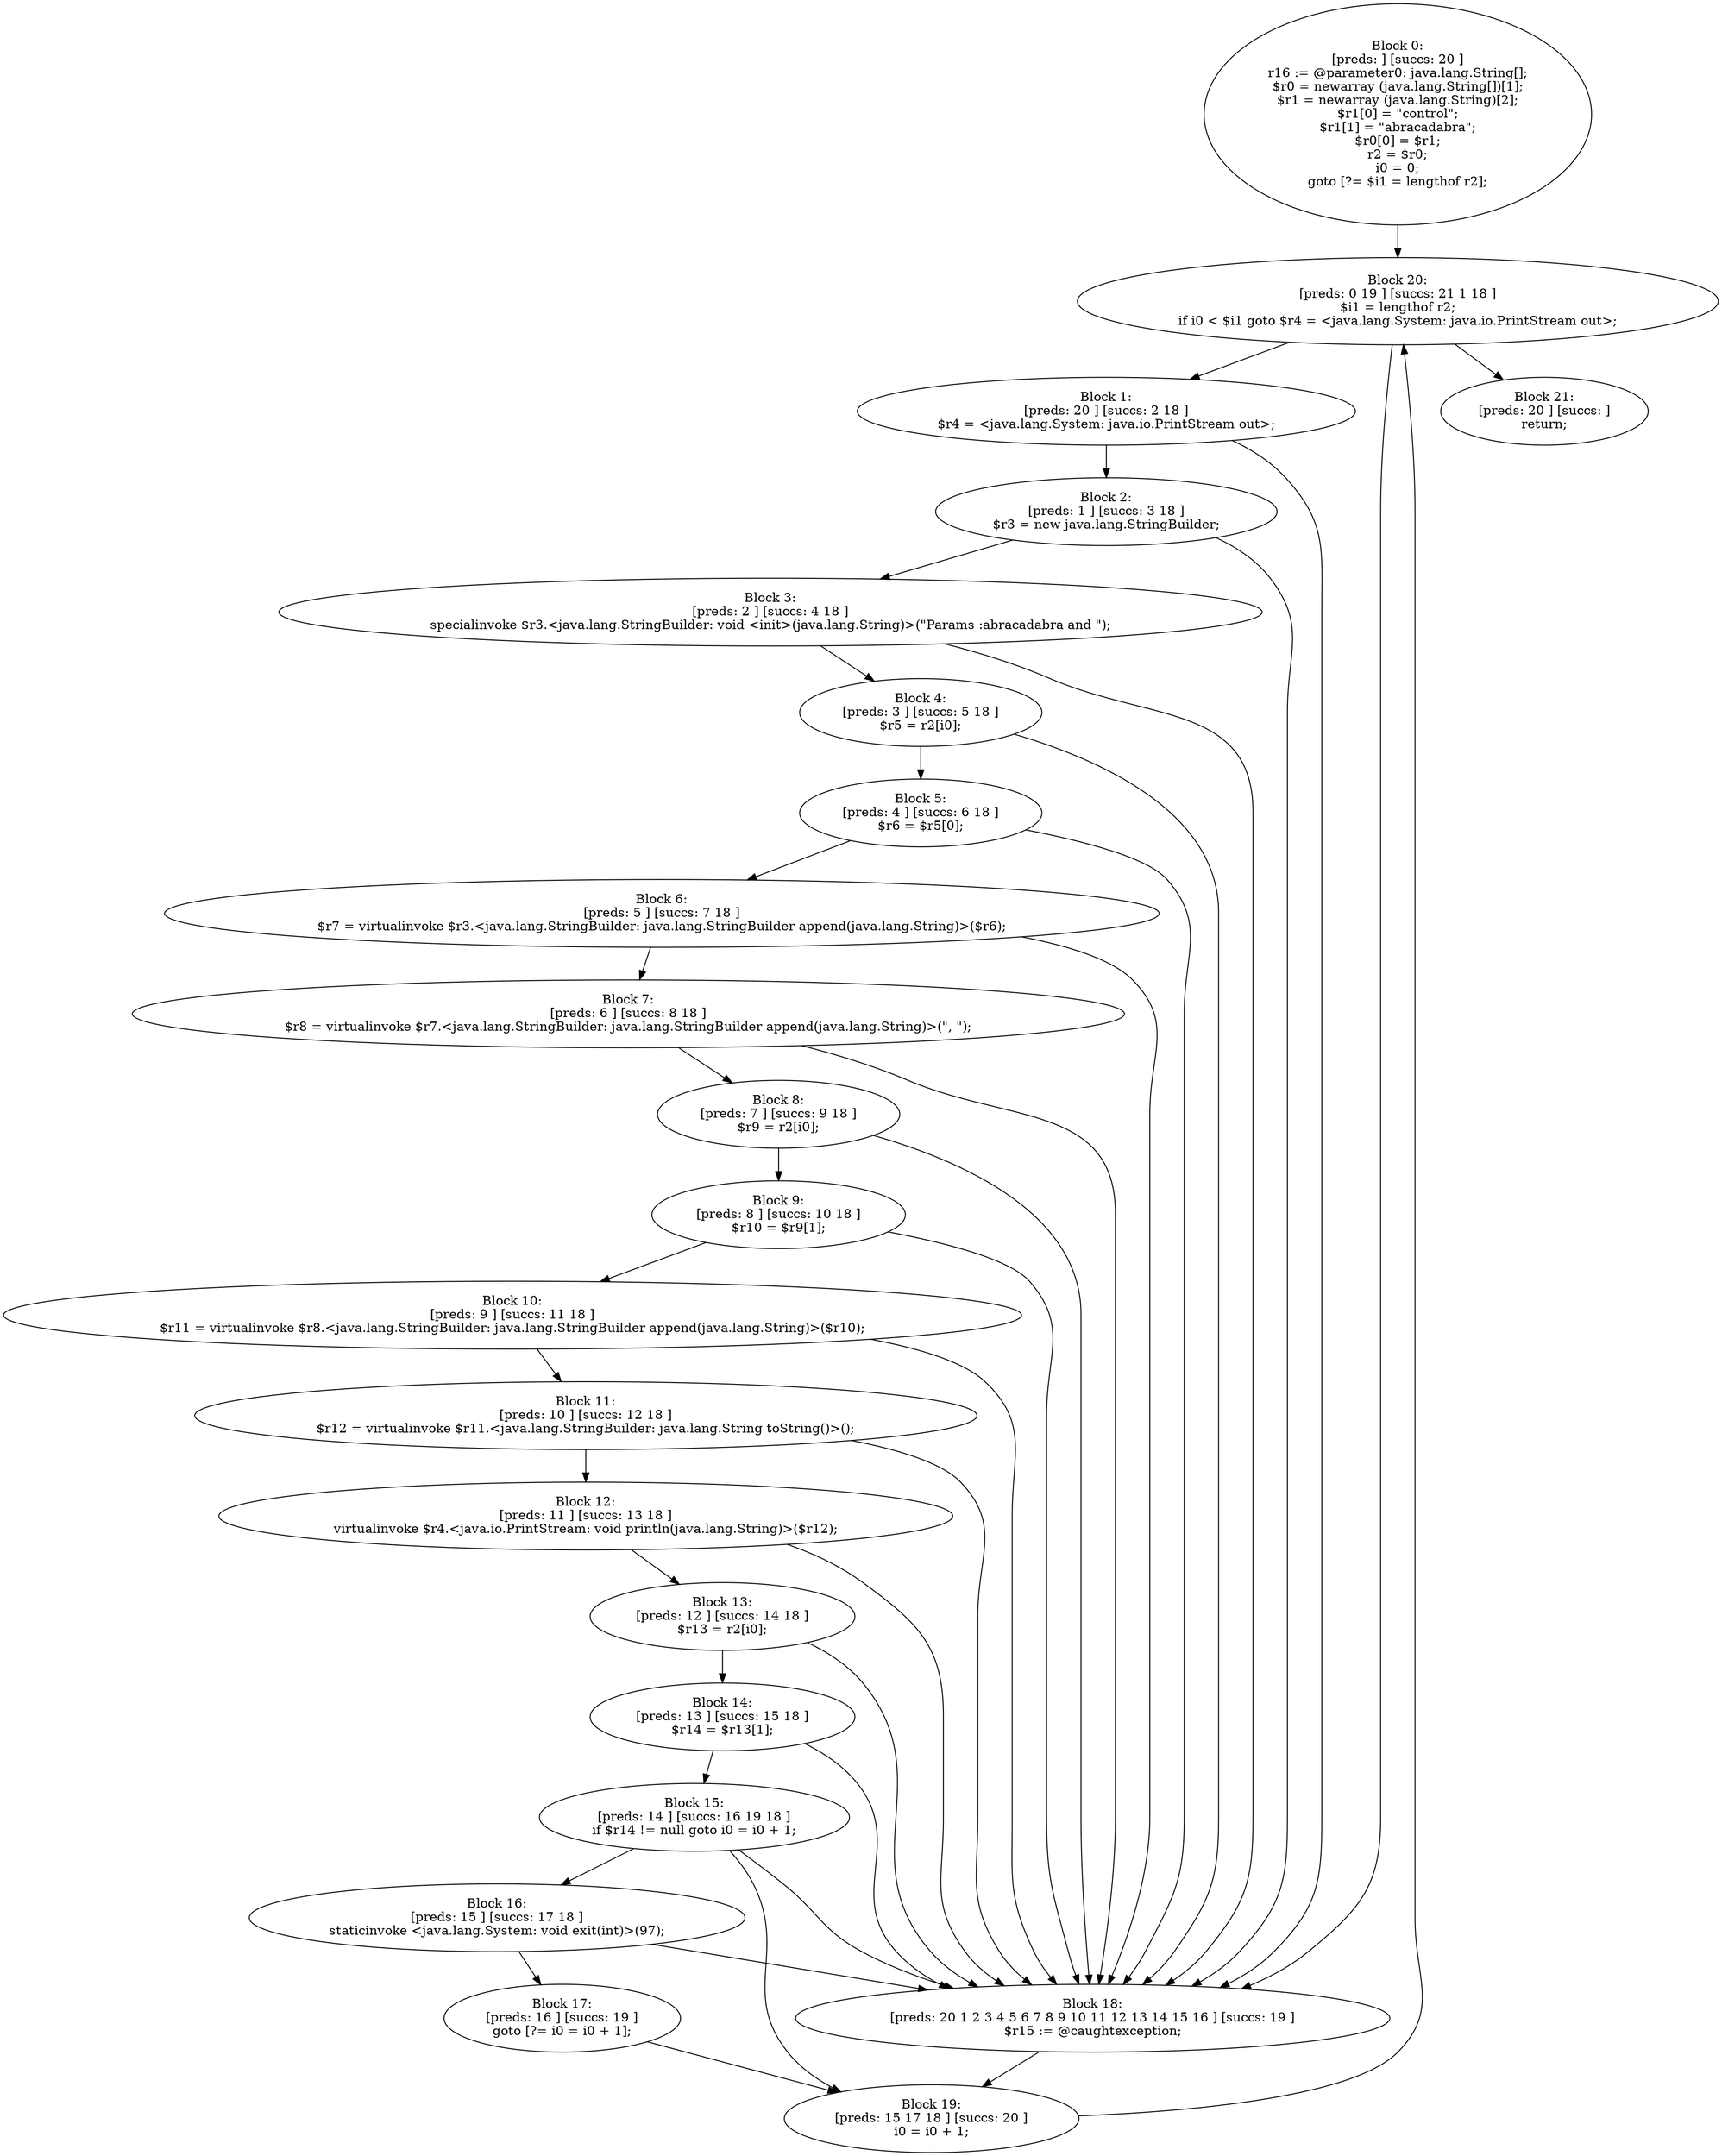 digraph "unitGraph" {
    "Block 0:
[preds: ] [succs: 20 ]
r16 := @parameter0: java.lang.String[];
$r0 = newarray (java.lang.String[])[1];
$r1 = newarray (java.lang.String)[2];
$r1[0] = \"control\";
$r1[1] = \"abracadabra\";
$r0[0] = $r1;
r2 = $r0;
i0 = 0;
goto [?= $i1 = lengthof r2];
"
    "Block 1:
[preds: 20 ] [succs: 2 18 ]
$r4 = <java.lang.System: java.io.PrintStream out>;
"
    "Block 2:
[preds: 1 ] [succs: 3 18 ]
$r3 = new java.lang.StringBuilder;
"
    "Block 3:
[preds: 2 ] [succs: 4 18 ]
specialinvoke $r3.<java.lang.StringBuilder: void <init>(java.lang.String)>(\"Params :abracadabra and \");
"
    "Block 4:
[preds: 3 ] [succs: 5 18 ]
$r5 = r2[i0];
"
    "Block 5:
[preds: 4 ] [succs: 6 18 ]
$r6 = $r5[0];
"
    "Block 6:
[preds: 5 ] [succs: 7 18 ]
$r7 = virtualinvoke $r3.<java.lang.StringBuilder: java.lang.StringBuilder append(java.lang.String)>($r6);
"
    "Block 7:
[preds: 6 ] [succs: 8 18 ]
$r8 = virtualinvoke $r7.<java.lang.StringBuilder: java.lang.StringBuilder append(java.lang.String)>(\", \");
"
    "Block 8:
[preds: 7 ] [succs: 9 18 ]
$r9 = r2[i0];
"
    "Block 9:
[preds: 8 ] [succs: 10 18 ]
$r10 = $r9[1];
"
    "Block 10:
[preds: 9 ] [succs: 11 18 ]
$r11 = virtualinvoke $r8.<java.lang.StringBuilder: java.lang.StringBuilder append(java.lang.String)>($r10);
"
    "Block 11:
[preds: 10 ] [succs: 12 18 ]
$r12 = virtualinvoke $r11.<java.lang.StringBuilder: java.lang.String toString()>();
"
    "Block 12:
[preds: 11 ] [succs: 13 18 ]
virtualinvoke $r4.<java.io.PrintStream: void println(java.lang.String)>($r12);
"
    "Block 13:
[preds: 12 ] [succs: 14 18 ]
$r13 = r2[i0];
"
    "Block 14:
[preds: 13 ] [succs: 15 18 ]
$r14 = $r13[1];
"
    "Block 15:
[preds: 14 ] [succs: 16 19 18 ]
if $r14 != null goto i0 = i0 + 1;
"
    "Block 16:
[preds: 15 ] [succs: 17 18 ]
staticinvoke <java.lang.System: void exit(int)>(97);
"
    "Block 17:
[preds: 16 ] [succs: 19 ]
goto [?= i0 = i0 + 1];
"
    "Block 18:
[preds: 20 1 2 3 4 5 6 7 8 9 10 11 12 13 14 15 16 ] [succs: 19 ]
$r15 := @caughtexception;
"
    "Block 19:
[preds: 15 17 18 ] [succs: 20 ]
i0 = i0 + 1;
"
    "Block 20:
[preds: 0 19 ] [succs: 21 1 18 ]
$i1 = lengthof r2;
if i0 < $i1 goto $r4 = <java.lang.System: java.io.PrintStream out>;
"
    "Block 21:
[preds: 20 ] [succs: ]
return;
"
    "Block 0:
[preds: ] [succs: 20 ]
r16 := @parameter0: java.lang.String[];
$r0 = newarray (java.lang.String[])[1];
$r1 = newarray (java.lang.String)[2];
$r1[0] = \"control\";
$r1[1] = \"abracadabra\";
$r0[0] = $r1;
r2 = $r0;
i0 = 0;
goto [?= $i1 = lengthof r2];
"->"Block 20:
[preds: 0 19 ] [succs: 21 1 18 ]
$i1 = lengthof r2;
if i0 < $i1 goto $r4 = <java.lang.System: java.io.PrintStream out>;
";
    "Block 1:
[preds: 20 ] [succs: 2 18 ]
$r4 = <java.lang.System: java.io.PrintStream out>;
"->"Block 2:
[preds: 1 ] [succs: 3 18 ]
$r3 = new java.lang.StringBuilder;
";
    "Block 1:
[preds: 20 ] [succs: 2 18 ]
$r4 = <java.lang.System: java.io.PrintStream out>;
"->"Block 18:
[preds: 20 1 2 3 4 5 6 7 8 9 10 11 12 13 14 15 16 ] [succs: 19 ]
$r15 := @caughtexception;
";
    "Block 2:
[preds: 1 ] [succs: 3 18 ]
$r3 = new java.lang.StringBuilder;
"->"Block 3:
[preds: 2 ] [succs: 4 18 ]
specialinvoke $r3.<java.lang.StringBuilder: void <init>(java.lang.String)>(\"Params :abracadabra and \");
";
    "Block 2:
[preds: 1 ] [succs: 3 18 ]
$r3 = new java.lang.StringBuilder;
"->"Block 18:
[preds: 20 1 2 3 4 5 6 7 8 9 10 11 12 13 14 15 16 ] [succs: 19 ]
$r15 := @caughtexception;
";
    "Block 3:
[preds: 2 ] [succs: 4 18 ]
specialinvoke $r3.<java.lang.StringBuilder: void <init>(java.lang.String)>(\"Params :abracadabra and \");
"->"Block 4:
[preds: 3 ] [succs: 5 18 ]
$r5 = r2[i0];
";
    "Block 3:
[preds: 2 ] [succs: 4 18 ]
specialinvoke $r3.<java.lang.StringBuilder: void <init>(java.lang.String)>(\"Params :abracadabra and \");
"->"Block 18:
[preds: 20 1 2 3 4 5 6 7 8 9 10 11 12 13 14 15 16 ] [succs: 19 ]
$r15 := @caughtexception;
";
    "Block 4:
[preds: 3 ] [succs: 5 18 ]
$r5 = r2[i0];
"->"Block 5:
[preds: 4 ] [succs: 6 18 ]
$r6 = $r5[0];
";
    "Block 4:
[preds: 3 ] [succs: 5 18 ]
$r5 = r2[i0];
"->"Block 18:
[preds: 20 1 2 3 4 5 6 7 8 9 10 11 12 13 14 15 16 ] [succs: 19 ]
$r15 := @caughtexception;
";
    "Block 5:
[preds: 4 ] [succs: 6 18 ]
$r6 = $r5[0];
"->"Block 6:
[preds: 5 ] [succs: 7 18 ]
$r7 = virtualinvoke $r3.<java.lang.StringBuilder: java.lang.StringBuilder append(java.lang.String)>($r6);
";
    "Block 5:
[preds: 4 ] [succs: 6 18 ]
$r6 = $r5[0];
"->"Block 18:
[preds: 20 1 2 3 4 5 6 7 8 9 10 11 12 13 14 15 16 ] [succs: 19 ]
$r15 := @caughtexception;
";
    "Block 6:
[preds: 5 ] [succs: 7 18 ]
$r7 = virtualinvoke $r3.<java.lang.StringBuilder: java.lang.StringBuilder append(java.lang.String)>($r6);
"->"Block 7:
[preds: 6 ] [succs: 8 18 ]
$r8 = virtualinvoke $r7.<java.lang.StringBuilder: java.lang.StringBuilder append(java.lang.String)>(\", \");
";
    "Block 6:
[preds: 5 ] [succs: 7 18 ]
$r7 = virtualinvoke $r3.<java.lang.StringBuilder: java.lang.StringBuilder append(java.lang.String)>($r6);
"->"Block 18:
[preds: 20 1 2 3 4 5 6 7 8 9 10 11 12 13 14 15 16 ] [succs: 19 ]
$r15 := @caughtexception;
";
    "Block 7:
[preds: 6 ] [succs: 8 18 ]
$r8 = virtualinvoke $r7.<java.lang.StringBuilder: java.lang.StringBuilder append(java.lang.String)>(\", \");
"->"Block 8:
[preds: 7 ] [succs: 9 18 ]
$r9 = r2[i0];
";
    "Block 7:
[preds: 6 ] [succs: 8 18 ]
$r8 = virtualinvoke $r7.<java.lang.StringBuilder: java.lang.StringBuilder append(java.lang.String)>(\", \");
"->"Block 18:
[preds: 20 1 2 3 4 5 6 7 8 9 10 11 12 13 14 15 16 ] [succs: 19 ]
$r15 := @caughtexception;
";
    "Block 8:
[preds: 7 ] [succs: 9 18 ]
$r9 = r2[i0];
"->"Block 9:
[preds: 8 ] [succs: 10 18 ]
$r10 = $r9[1];
";
    "Block 8:
[preds: 7 ] [succs: 9 18 ]
$r9 = r2[i0];
"->"Block 18:
[preds: 20 1 2 3 4 5 6 7 8 9 10 11 12 13 14 15 16 ] [succs: 19 ]
$r15 := @caughtexception;
";
    "Block 9:
[preds: 8 ] [succs: 10 18 ]
$r10 = $r9[1];
"->"Block 10:
[preds: 9 ] [succs: 11 18 ]
$r11 = virtualinvoke $r8.<java.lang.StringBuilder: java.lang.StringBuilder append(java.lang.String)>($r10);
";
    "Block 9:
[preds: 8 ] [succs: 10 18 ]
$r10 = $r9[1];
"->"Block 18:
[preds: 20 1 2 3 4 5 6 7 8 9 10 11 12 13 14 15 16 ] [succs: 19 ]
$r15 := @caughtexception;
";
    "Block 10:
[preds: 9 ] [succs: 11 18 ]
$r11 = virtualinvoke $r8.<java.lang.StringBuilder: java.lang.StringBuilder append(java.lang.String)>($r10);
"->"Block 11:
[preds: 10 ] [succs: 12 18 ]
$r12 = virtualinvoke $r11.<java.lang.StringBuilder: java.lang.String toString()>();
";
    "Block 10:
[preds: 9 ] [succs: 11 18 ]
$r11 = virtualinvoke $r8.<java.lang.StringBuilder: java.lang.StringBuilder append(java.lang.String)>($r10);
"->"Block 18:
[preds: 20 1 2 3 4 5 6 7 8 9 10 11 12 13 14 15 16 ] [succs: 19 ]
$r15 := @caughtexception;
";
    "Block 11:
[preds: 10 ] [succs: 12 18 ]
$r12 = virtualinvoke $r11.<java.lang.StringBuilder: java.lang.String toString()>();
"->"Block 12:
[preds: 11 ] [succs: 13 18 ]
virtualinvoke $r4.<java.io.PrintStream: void println(java.lang.String)>($r12);
";
    "Block 11:
[preds: 10 ] [succs: 12 18 ]
$r12 = virtualinvoke $r11.<java.lang.StringBuilder: java.lang.String toString()>();
"->"Block 18:
[preds: 20 1 2 3 4 5 6 7 8 9 10 11 12 13 14 15 16 ] [succs: 19 ]
$r15 := @caughtexception;
";
    "Block 12:
[preds: 11 ] [succs: 13 18 ]
virtualinvoke $r4.<java.io.PrintStream: void println(java.lang.String)>($r12);
"->"Block 13:
[preds: 12 ] [succs: 14 18 ]
$r13 = r2[i0];
";
    "Block 12:
[preds: 11 ] [succs: 13 18 ]
virtualinvoke $r4.<java.io.PrintStream: void println(java.lang.String)>($r12);
"->"Block 18:
[preds: 20 1 2 3 4 5 6 7 8 9 10 11 12 13 14 15 16 ] [succs: 19 ]
$r15 := @caughtexception;
";
    "Block 13:
[preds: 12 ] [succs: 14 18 ]
$r13 = r2[i0];
"->"Block 14:
[preds: 13 ] [succs: 15 18 ]
$r14 = $r13[1];
";
    "Block 13:
[preds: 12 ] [succs: 14 18 ]
$r13 = r2[i0];
"->"Block 18:
[preds: 20 1 2 3 4 5 6 7 8 9 10 11 12 13 14 15 16 ] [succs: 19 ]
$r15 := @caughtexception;
";
    "Block 14:
[preds: 13 ] [succs: 15 18 ]
$r14 = $r13[1];
"->"Block 15:
[preds: 14 ] [succs: 16 19 18 ]
if $r14 != null goto i0 = i0 + 1;
";
    "Block 14:
[preds: 13 ] [succs: 15 18 ]
$r14 = $r13[1];
"->"Block 18:
[preds: 20 1 2 3 4 5 6 7 8 9 10 11 12 13 14 15 16 ] [succs: 19 ]
$r15 := @caughtexception;
";
    "Block 15:
[preds: 14 ] [succs: 16 19 18 ]
if $r14 != null goto i0 = i0 + 1;
"->"Block 16:
[preds: 15 ] [succs: 17 18 ]
staticinvoke <java.lang.System: void exit(int)>(97);
";
    "Block 15:
[preds: 14 ] [succs: 16 19 18 ]
if $r14 != null goto i0 = i0 + 1;
"->"Block 19:
[preds: 15 17 18 ] [succs: 20 ]
i0 = i0 + 1;
";
    "Block 15:
[preds: 14 ] [succs: 16 19 18 ]
if $r14 != null goto i0 = i0 + 1;
"->"Block 18:
[preds: 20 1 2 3 4 5 6 7 8 9 10 11 12 13 14 15 16 ] [succs: 19 ]
$r15 := @caughtexception;
";
    "Block 16:
[preds: 15 ] [succs: 17 18 ]
staticinvoke <java.lang.System: void exit(int)>(97);
"->"Block 17:
[preds: 16 ] [succs: 19 ]
goto [?= i0 = i0 + 1];
";
    "Block 16:
[preds: 15 ] [succs: 17 18 ]
staticinvoke <java.lang.System: void exit(int)>(97);
"->"Block 18:
[preds: 20 1 2 3 4 5 6 7 8 9 10 11 12 13 14 15 16 ] [succs: 19 ]
$r15 := @caughtexception;
";
    "Block 17:
[preds: 16 ] [succs: 19 ]
goto [?= i0 = i0 + 1];
"->"Block 19:
[preds: 15 17 18 ] [succs: 20 ]
i0 = i0 + 1;
";
    "Block 18:
[preds: 20 1 2 3 4 5 6 7 8 9 10 11 12 13 14 15 16 ] [succs: 19 ]
$r15 := @caughtexception;
"->"Block 19:
[preds: 15 17 18 ] [succs: 20 ]
i0 = i0 + 1;
";
    "Block 19:
[preds: 15 17 18 ] [succs: 20 ]
i0 = i0 + 1;
"->"Block 20:
[preds: 0 19 ] [succs: 21 1 18 ]
$i1 = lengthof r2;
if i0 < $i1 goto $r4 = <java.lang.System: java.io.PrintStream out>;
";
    "Block 20:
[preds: 0 19 ] [succs: 21 1 18 ]
$i1 = lengthof r2;
if i0 < $i1 goto $r4 = <java.lang.System: java.io.PrintStream out>;
"->"Block 21:
[preds: 20 ] [succs: ]
return;
";
    "Block 20:
[preds: 0 19 ] [succs: 21 1 18 ]
$i1 = lengthof r2;
if i0 < $i1 goto $r4 = <java.lang.System: java.io.PrintStream out>;
"->"Block 1:
[preds: 20 ] [succs: 2 18 ]
$r4 = <java.lang.System: java.io.PrintStream out>;
";
    "Block 20:
[preds: 0 19 ] [succs: 21 1 18 ]
$i1 = lengthof r2;
if i0 < $i1 goto $r4 = <java.lang.System: java.io.PrintStream out>;
"->"Block 18:
[preds: 20 1 2 3 4 5 6 7 8 9 10 11 12 13 14 15 16 ] [succs: 19 ]
$r15 := @caughtexception;
";
}
